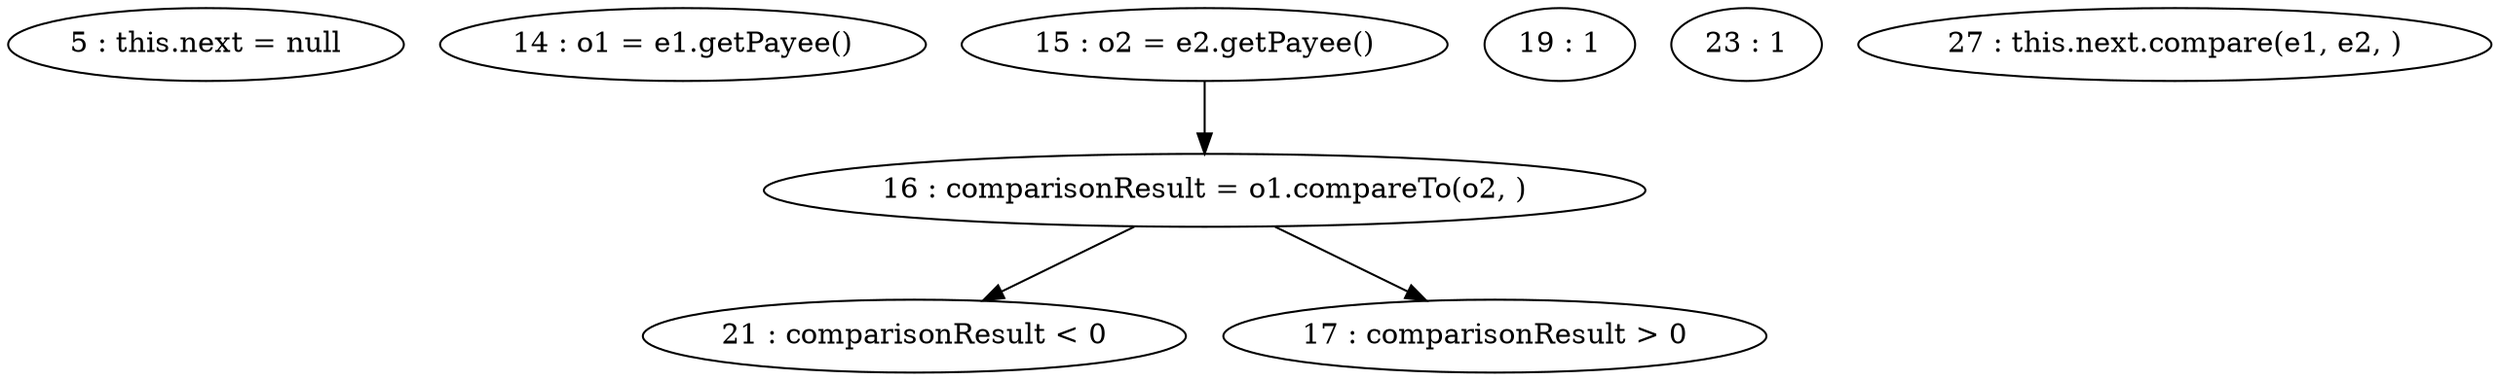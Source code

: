 digraph G {
"5 : this.next = null"
"14 : o1 = e1.getPayee()"
"15 : o2 = e2.getPayee()"
"15 : o2 = e2.getPayee()" -> "16 : comparisonResult = o1.compareTo(o2, )"
"16 : comparisonResult = o1.compareTo(o2, )"
"16 : comparisonResult = o1.compareTo(o2, )" -> "21 : comparisonResult < 0"
"16 : comparisonResult = o1.compareTo(o2, )" -> "17 : comparisonResult > 0"
"17 : comparisonResult > 0"
"19 : 1"
"21 : comparisonResult < 0"
"23 : 1"
"27 : this.next.compare(e1, e2, )"
}